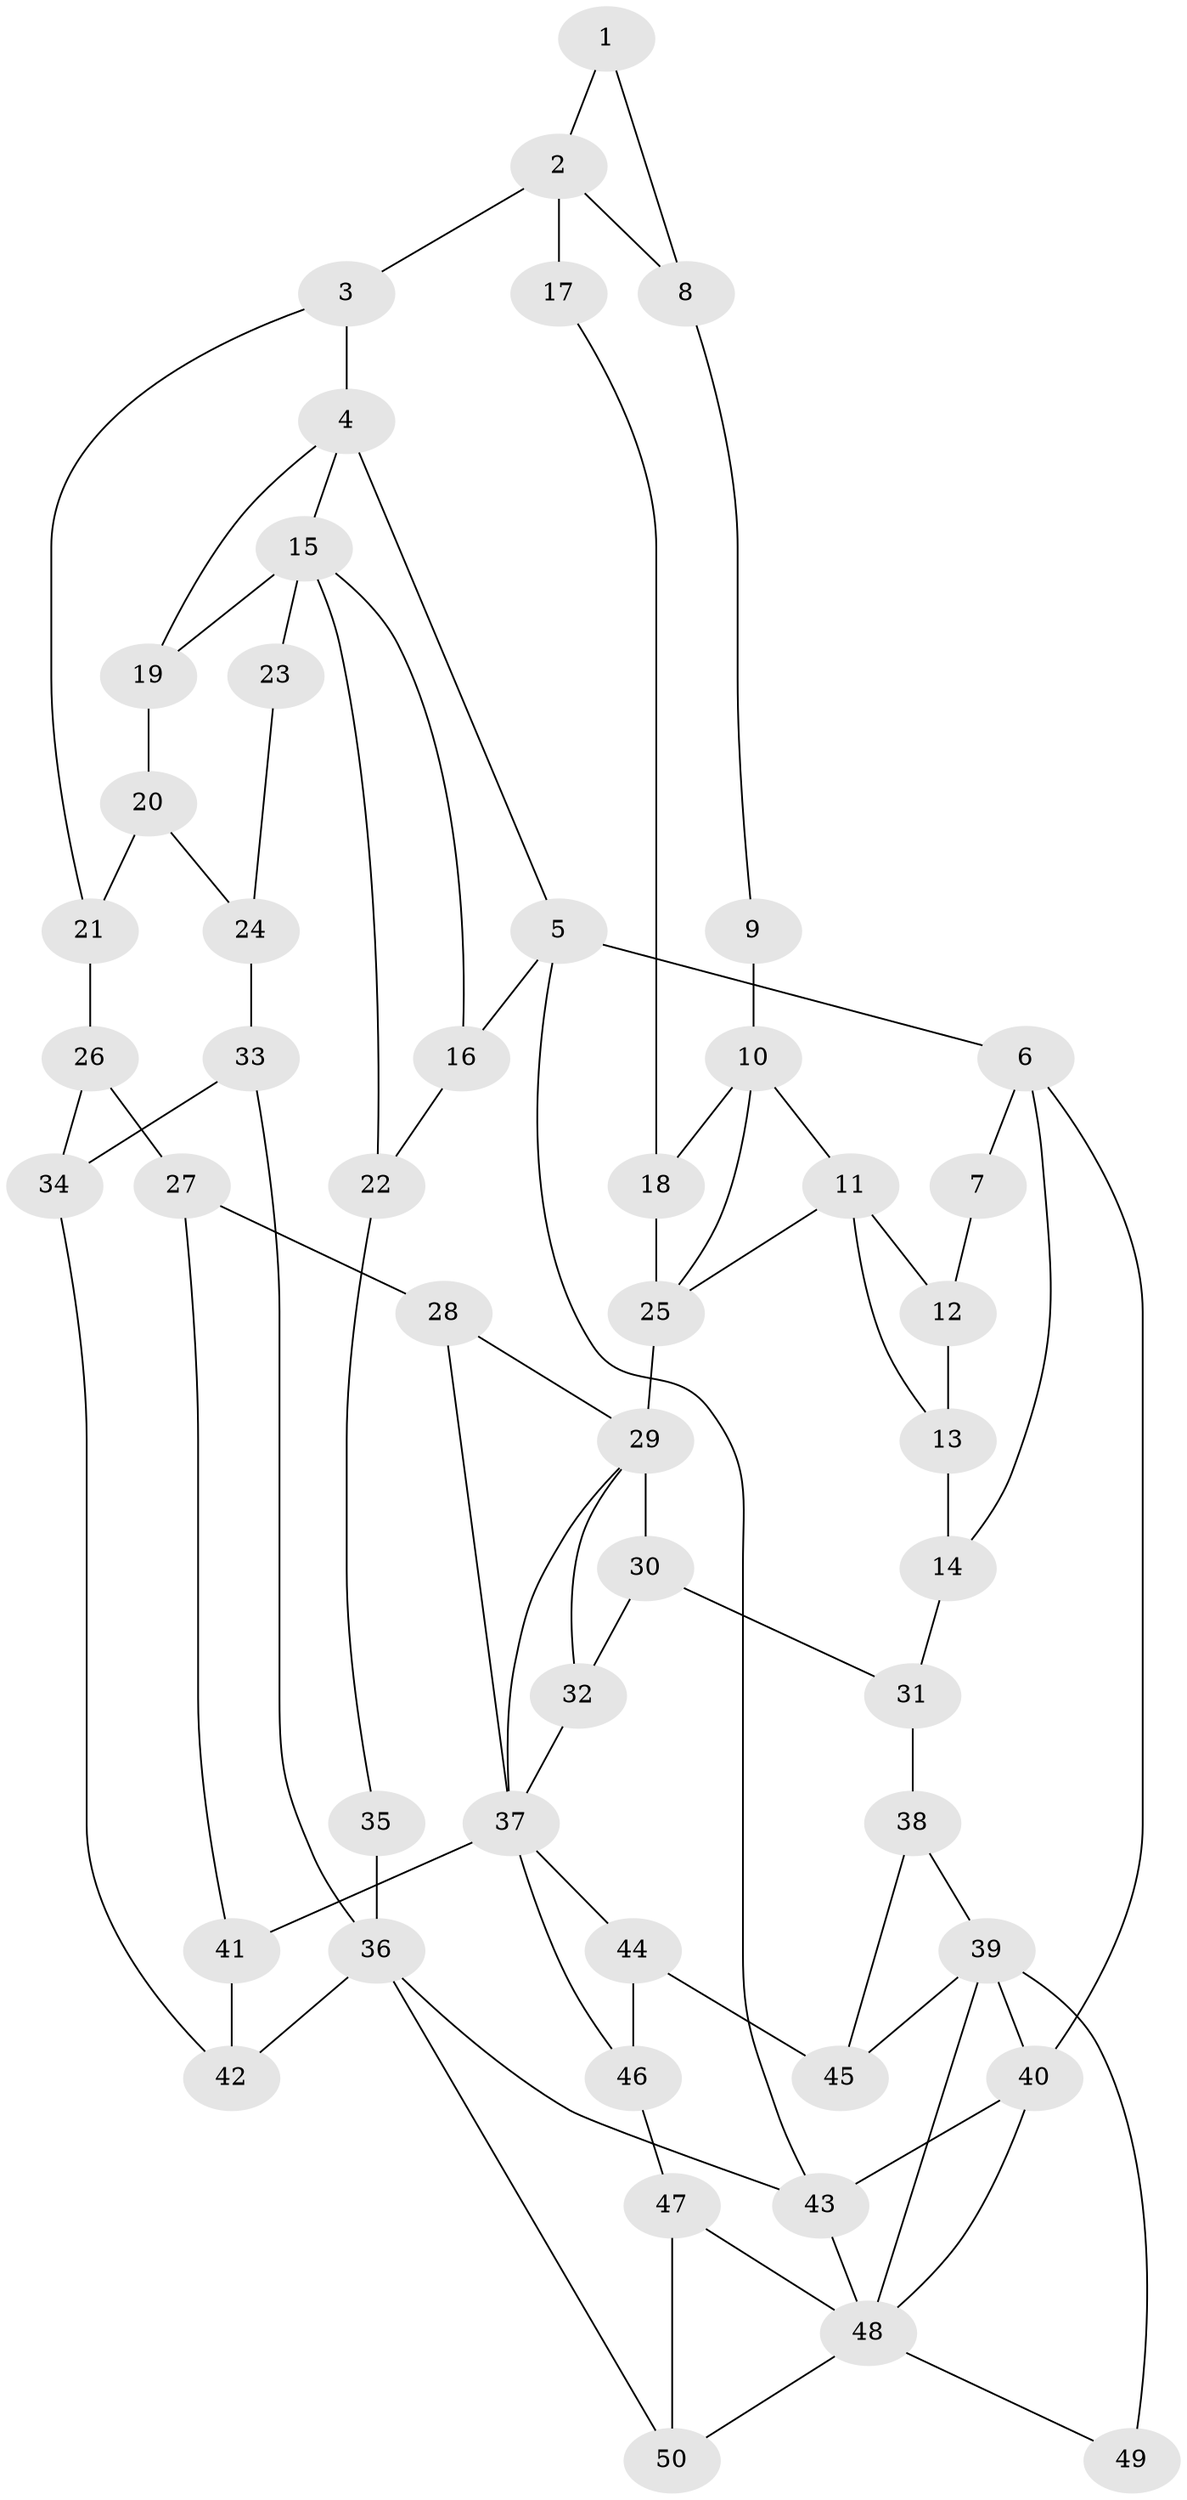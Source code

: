 // original degree distribution, {3: 0.024390243902439025, 4: 0.2682926829268293, 6: 0.24390243902439024, 5: 0.4634146341463415}
// Generated by graph-tools (version 1.1) at 2025/54/03/04/25 22:54:43]
// undirected, 50 vertices, 83 edges
graph export_dot {
  node [color=gray90,style=filled];
  1;
  2;
  3;
  4;
  5;
  6;
  7;
  8;
  9;
  10;
  11;
  12;
  13;
  14;
  15;
  16;
  17;
  18;
  19;
  20;
  21;
  22;
  23;
  24;
  25;
  26;
  27;
  28;
  29;
  30;
  31;
  32;
  33;
  34;
  35;
  36;
  37;
  38;
  39;
  40;
  41;
  42;
  43;
  44;
  45;
  46;
  47;
  48;
  49;
  50;
  1 -- 2 [weight=1.0];
  1 -- 8 [weight=1.0];
  2 -- 3 [weight=2.0];
  2 -- 8 [weight=1.0];
  2 -- 17 [weight=2.0];
  3 -- 4 [weight=2.0];
  3 -- 21 [weight=1.0];
  4 -- 5 [weight=1.0];
  4 -- 15 [weight=1.0];
  4 -- 19 [weight=1.0];
  5 -- 6 [weight=1.0];
  5 -- 16 [weight=1.0];
  5 -- 43 [weight=1.0];
  6 -- 7 [weight=1.0];
  6 -- 14 [weight=1.0];
  6 -- 40 [weight=1.0];
  7 -- 12 [weight=1.0];
  8 -- 9 [weight=1.0];
  9 -- 10 [weight=2.0];
  10 -- 11 [weight=2.0];
  10 -- 18 [weight=1.0];
  10 -- 25 [weight=1.0];
  11 -- 12 [weight=1.0];
  11 -- 13 [weight=1.0];
  11 -- 25 [weight=1.0];
  12 -- 13 [weight=1.0];
  13 -- 14 [weight=1.0];
  14 -- 31 [weight=1.0];
  15 -- 16 [weight=1.0];
  15 -- 19 [weight=1.0];
  15 -- 22 [weight=1.0];
  15 -- 23 [weight=2.0];
  16 -- 22 [weight=1.0];
  17 -- 18 [weight=1.0];
  18 -- 25 [weight=1.0];
  19 -- 20 [weight=1.0];
  20 -- 21 [weight=1.0];
  20 -- 24 [weight=1.0];
  21 -- 26 [weight=1.0];
  22 -- 35 [weight=1.0];
  23 -- 24 [weight=1.0];
  24 -- 33 [weight=1.0];
  25 -- 29 [weight=2.0];
  26 -- 27 [weight=1.0];
  26 -- 34 [weight=1.0];
  27 -- 28 [weight=1.0];
  27 -- 41 [weight=1.0];
  28 -- 29 [weight=1.0];
  28 -- 37 [weight=1.0];
  29 -- 30 [weight=1.0];
  29 -- 32 [weight=1.0];
  29 -- 37 [weight=1.0];
  30 -- 31 [weight=1.0];
  30 -- 32 [weight=1.0];
  31 -- 38 [weight=1.0];
  32 -- 37 [weight=1.0];
  33 -- 34 [weight=1.0];
  33 -- 36 [weight=1.0];
  34 -- 42 [weight=1.0];
  35 -- 36 [weight=2.0];
  36 -- 42 [weight=1.0];
  36 -- 43 [weight=1.0];
  36 -- 50 [weight=1.0];
  37 -- 41 [weight=1.0];
  37 -- 44 [weight=1.0];
  37 -- 46 [weight=1.0];
  38 -- 39 [weight=1.0];
  38 -- 45 [weight=1.0];
  39 -- 40 [weight=1.0];
  39 -- 45 [weight=1.0];
  39 -- 48 [weight=1.0];
  39 -- 49 [weight=2.0];
  40 -- 43 [weight=1.0];
  40 -- 48 [weight=1.0];
  41 -- 42 [weight=1.0];
  43 -- 48 [weight=1.0];
  44 -- 45 [weight=1.0];
  44 -- 46 [weight=1.0];
  46 -- 47 [weight=1.0];
  47 -- 48 [weight=1.0];
  47 -- 50 [weight=1.0];
  48 -- 49 [weight=1.0];
  48 -- 50 [weight=1.0];
}
